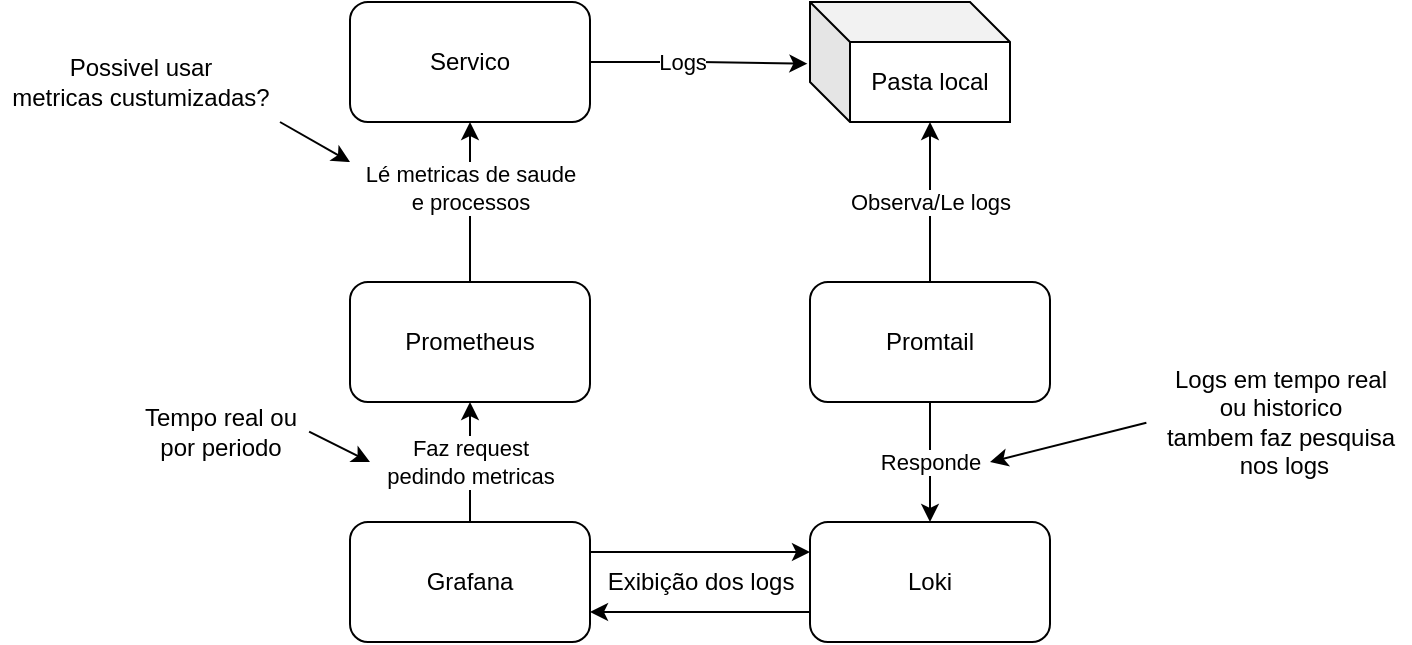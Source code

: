 <mxfile version="19.0.3" type="device"><diagram name="Page-1" id="c37626ed-c26b-45fb-9056-f9ebc6bb27b6"><mxGraphModel dx="1913" dy="494" grid="1" gridSize="10" guides="1" tooltips="1" connect="1" arrows="1" fold="1" page="1" pageScale="1" pageWidth="1100" pageHeight="850" background="none" math="0" shadow="0"><root><mxCell id="0"/><mxCell id="1" parent="0"/><mxCell id="FU1Hez00atnYuZZL6GyO-29" style="edgeStyle=orthogonalEdgeStyle;rounded=0;orthogonalLoop=1;jettySize=auto;html=1;exitX=1;exitY=0.5;exitDx=0;exitDy=0;entryX=-0.013;entryY=0.514;entryDx=0;entryDy=0;entryPerimeter=0;" edge="1" parent="1" source="FU1Hez00atnYuZZL6GyO-1" target="FU1Hez00atnYuZZL6GyO-2"><mxGeometry relative="1" as="geometry"/></mxCell><mxCell id="FU1Hez00atnYuZZL6GyO-30" value="Logs" style="edgeLabel;html=1;align=center;verticalAlign=middle;resizable=0;points=[];" vertex="1" connectable="0" parent="FU1Hez00atnYuZZL6GyO-29"><mxGeometry x="-0.173" relative="1" as="geometry"><mxPoint as="offset"/></mxGeometry></mxCell><mxCell id="FU1Hez00atnYuZZL6GyO-1" value="Servico" style="rounded=1;whiteSpace=wrap;html=1;" vertex="1" parent="1"><mxGeometry x="140" y="170" width="120" height="60" as="geometry"/></mxCell><mxCell id="FU1Hez00atnYuZZL6GyO-2" value="Pasta local" style="shape=cube;whiteSpace=wrap;html=1;boundedLbl=1;backgroundOutline=1;darkOpacity=0.05;darkOpacity2=0.1;" vertex="1" parent="1"><mxGeometry x="370" y="170" width="100" height="60" as="geometry"/></mxCell><mxCell id="FU1Hez00atnYuZZL6GyO-6" value="Observa/Le logs" style="edgeStyle=orthogonalEdgeStyle;rounded=0;orthogonalLoop=1;jettySize=auto;html=1;exitX=0.5;exitY=0;exitDx=0;exitDy=0;entryX=0;entryY=0;entryDx=60;entryDy=60;entryPerimeter=0;" edge="1" parent="1" source="FU1Hez00atnYuZZL6GyO-5" target="FU1Hez00atnYuZZL6GyO-2"><mxGeometry relative="1" as="geometry"/></mxCell><mxCell id="FU1Hez00atnYuZZL6GyO-8" value="Responde" style="edgeStyle=orthogonalEdgeStyle;rounded=0;orthogonalLoop=1;jettySize=auto;html=1;exitX=0.5;exitY=1;exitDx=0;exitDy=0;entryX=0.5;entryY=0;entryDx=0;entryDy=0;" edge="1" parent="1" source="FU1Hez00atnYuZZL6GyO-5" target="FU1Hez00atnYuZZL6GyO-7"><mxGeometry relative="1" as="geometry"/></mxCell><mxCell id="FU1Hez00atnYuZZL6GyO-5" value="Promtail" style="rounded=1;whiteSpace=wrap;html=1;" vertex="1" parent="1"><mxGeometry x="370" y="310" width="120" height="60" as="geometry"/></mxCell><mxCell id="FU1Hez00atnYuZZL6GyO-23" style="edgeStyle=orthogonalEdgeStyle;rounded=0;orthogonalLoop=1;jettySize=auto;html=1;exitX=0;exitY=0.75;exitDx=0;exitDy=0;entryX=1;entryY=0.75;entryDx=0;entryDy=0;" edge="1" parent="1" source="FU1Hez00atnYuZZL6GyO-7" target="FU1Hez00atnYuZZL6GyO-11"><mxGeometry relative="1" as="geometry"/></mxCell><mxCell id="FU1Hez00atnYuZZL6GyO-7" value="Loki" style="rounded=1;whiteSpace=wrap;html=1;" vertex="1" parent="1"><mxGeometry x="370" y="430" width="120" height="60" as="geometry"/></mxCell><mxCell id="FU1Hez00atnYuZZL6GyO-9" value="Logs em tempo real&lt;br&gt;ou historico&lt;br&gt;tambem faz pesquisa&lt;br&gt;&amp;nbsp;nos logs" style="text;html=1;align=center;verticalAlign=middle;resizable=0;points=[];autosize=1;strokeColor=none;fillColor=none;" vertex="1" parent="1"><mxGeometry x="540" y="350" width="130" height="60" as="geometry"/></mxCell><mxCell id="FU1Hez00atnYuZZL6GyO-10" value="" style="endArrow=classic;html=1;rounded=0;exitX=-0.014;exitY=0.507;exitDx=0;exitDy=0;exitPerimeter=0;" edge="1" parent="1" source="FU1Hez00atnYuZZL6GyO-9"><mxGeometry width="50" height="50" relative="1" as="geometry"><mxPoint x="510" y="430" as="sourcePoint"/><mxPoint x="460" y="400" as="targetPoint"/></mxGeometry></mxCell><mxCell id="FU1Hez00atnYuZZL6GyO-21" style="edgeStyle=orthogonalEdgeStyle;rounded=0;orthogonalLoop=1;jettySize=auto;html=1;exitX=0.5;exitY=0;exitDx=0;exitDy=0;entryX=0.5;entryY=1;entryDx=0;entryDy=0;" edge="1" parent="1" source="FU1Hez00atnYuZZL6GyO-11" target="FU1Hez00atnYuZZL6GyO-14"><mxGeometry relative="1" as="geometry"/></mxCell><mxCell id="FU1Hez00atnYuZZL6GyO-22" value="Faz request &lt;br&gt;pedindo metricas" style="edgeLabel;html=1;align=center;verticalAlign=middle;resizable=0;points=[];" vertex="1" connectable="0" parent="FU1Hez00atnYuZZL6GyO-21"><mxGeometry x="0.295" y="-1" relative="1" as="geometry"><mxPoint x="-1" y="9" as="offset"/></mxGeometry></mxCell><mxCell id="FU1Hez00atnYuZZL6GyO-24" style="edgeStyle=orthogonalEdgeStyle;rounded=0;orthogonalLoop=1;jettySize=auto;html=1;exitX=1;exitY=0.25;exitDx=0;exitDy=0;entryX=0;entryY=0.25;entryDx=0;entryDy=0;" edge="1" parent="1" source="FU1Hez00atnYuZZL6GyO-11" target="FU1Hez00atnYuZZL6GyO-7"><mxGeometry relative="1" as="geometry"/></mxCell><mxCell id="FU1Hez00atnYuZZL6GyO-11" value="Grafana" style="rounded=1;whiteSpace=wrap;html=1;" vertex="1" parent="1"><mxGeometry x="140" y="430" width="120" height="60" as="geometry"/></mxCell><mxCell id="FU1Hez00atnYuZZL6GyO-17" style="edgeStyle=orthogonalEdgeStyle;rounded=0;orthogonalLoop=1;jettySize=auto;html=1;exitX=0.5;exitY=0;exitDx=0;exitDy=0;entryX=0.5;entryY=1;entryDx=0;entryDy=0;" edge="1" parent="1" source="FU1Hez00atnYuZZL6GyO-14" target="FU1Hez00atnYuZZL6GyO-1"><mxGeometry relative="1" as="geometry"/></mxCell><mxCell id="FU1Hez00atnYuZZL6GyO-18" value="Lé metricas de saude&lt;br&gt;e processos" style="edgeLabel;html=1;align=center;verticalAlign=middle;resizable=0;points=[];" vertex="1" connectable="0" parent="FU1Hez00atnYuZZL6GyO-17"><mxGeometry x="0.186" relative="1" as="geometry"><mxPoint as="offset"/></mxGeometry></mxCell><mxCell id="FU1Hez00atnYuZZL6GyO-14" value="Prometheus" style="rounded=1;whiteSpace=wrap;html=1;" vertex="1" parent="1"><mxGeometry x="140" y="310" width="120" height="60" as="geometry"/></mxCell><mxCell id="FU1Hez00atnYuZZL6GyO-19" value="Possivel usar &lt;br&gt;metricas custumizadas?" style="text;html=1;align=center;verticalAlign=middle;resizable=0;points=[];autosize=1;strokeColor=none;fillColor=none;" vertex="1" parent="1"><mxGeometry x="-35" y="195" width="140" height="30" as="geometry"/></mxCell><mxCell id="FU1Hez00atnYuZZL6GyO-20" value="" style="endArrow=classic;html=1;rounded=0;exitX=-0.014;exitY=0.507;exitDx=0;exitDy=0;exitPerimeter=0;" edge="1" parent="1"><mxGeometry width="50" height="50" relative="1" as="geometry"><mxPoint x="105.0" y="230.0" as="sourcePoint"/><mxPoint x="140" y="250" as="targetPoint"/></mxGeometry></mxCell><mxCell id="FU1Hez00atnYuZZL6GyO-26" value="Exibição dos logs" style="text;html=1;align=center;verticalAlign=middle;resizable=0;points=[];autosize=1;strokeColor=none;fillColor=none;" vertex="1" parent="1"><mxGeometry x="260" y="450" width="110" height="20" as="geometry"/></mxCell><mxCell id="FU1Hez00atnYuZZL6GyO-27" value="Tempo real ou &lt;br&gt;por periodo" style="text;html=1;align=center;verticalAlign=middle;resizable=0;points=[];autosize=1;strokeColor=none;fillColor=none;" vertex="1" parent="1"><mxGeometry x="30" y="370" width="90" height="30" as="geometry"/></mxCell><mxCell id="FU1Hez00atnYuZZL6GyO-28" value="" style="endArrow=classic;html=1;rounded=0;exitX=0.995;exitY=0.495;exitDx=0;exitDy=0;exitPerimeter=0;" edge="1" parent="1" source="FU1Hez00atnYuZZL6GyO-27"><mxGeometry width="50" height="50" relative="1" as="geometry"><mxPoint x="114.09" y="400.0" as="sourcePoint"/><mxPoint x="150" y="400" as="targetPoint"/></mxGeometry></mxCell></root></mxGraphModel></diagram></mxfile>